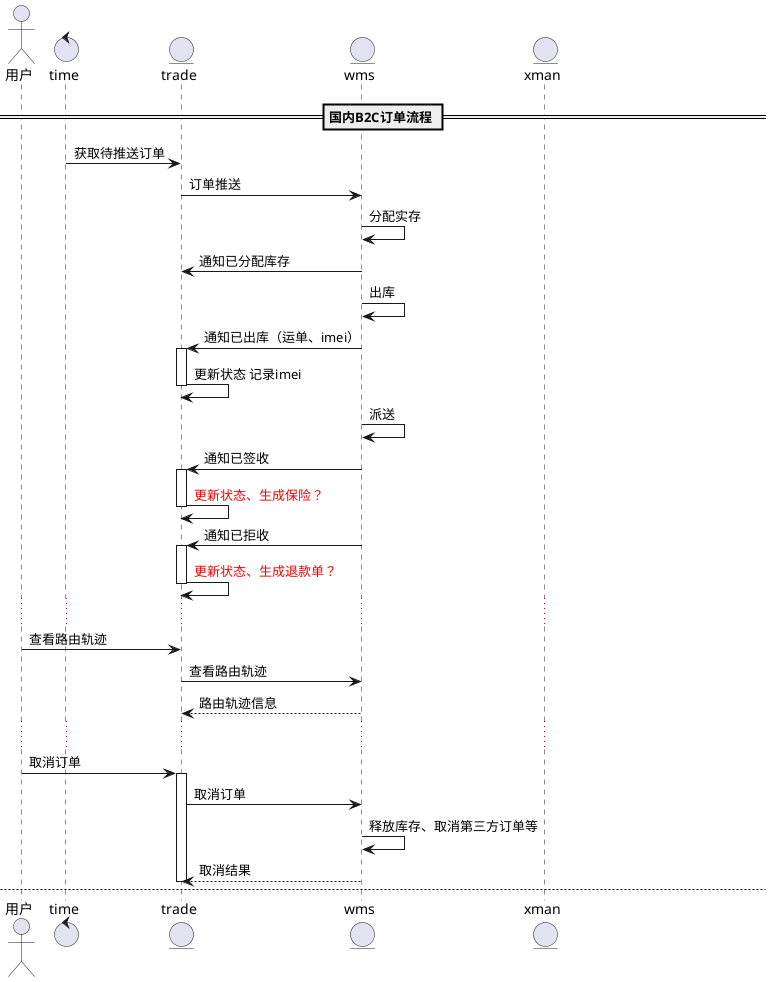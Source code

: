 @startuml
actor 用户 as user
control time
entity trade
entity wms
entity xman

== 国内B2C订单流程 ==
/'订单正向流程'/
time -> trade :获取待推送订单
trade -> wms :订单推送
wms -> wms :分配实存
wms -> trade :通知已分配库存
wms -> wms :出库
wms -> trade :通知已出库（运单、imei）
activate trade
trade -> trade :更新状态 记录imei
deactivate trade
wms -> wms :派送
wms -> trade :通知已签收
activate trade
trade -> trade : <font color=red>更新状态、生成保险？
deactivate trade
wms -> trade :通知已拒收
activate trade
trade -> trade : <font color=red>更新状态、生成退款单？
deactivate trade
...
/'查询路由信息'/
user -> trade :查看路由轨迹
trade -> wms :查看路由轨迹
wms --> trade :路由轨迹信息
...
/'取消订单信息'/
user -> trade :取消订单
activate trade
trade -> wms :取消订单
wms -> wms :释放库存、取消第三方订单等
wms --> trade :取消结果
deactivate trade

newpage
==海外B2C订单流程==

/'订单正向流程'/
time -> xman :获取待推送订单
xman -> wms :订单推送
wms -> wms :分配实存
wms -> xman :通知ETD ETA
wms -> wms :推送第三方仓库
wms -> xman :通知已推送第三方
xman -> xman :变更状态processing
wms -> wms :出库
wms -> xman :通知已出库（运单、imei）
activate xman
xman -> xman :更新状态complete，记录运单号
deactivate xman
wms -> wms :派送
wms -> xman :通知已签收/已拒收
activate xman
xman -> xman : 更新状态
deactivate xman

...

/'取消订单信息'/
user -> xman :取消订单
activate xman
xman -> wms :取消订单
wms -> wms :释放库存、取消第三方订单等
wms --> xman :取消结果
deactivate xman


@enduml